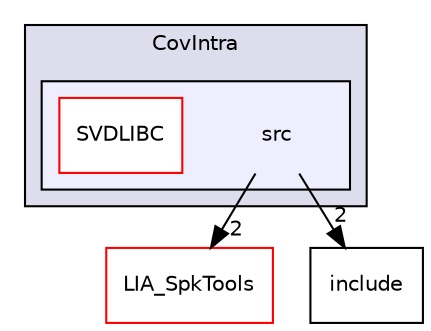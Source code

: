 digraph "LIA_SpkDet/CovIntra/src" {
  compound=true
  node [ fontsize="10", fontname="Helvetica"];
  edge [ labelfontsize="10", labelfontname="Helvetica"];
  subgraph clusterdir_98060030ec73d8db99cf3fda6aef23a7 {
    graph [ bgcolor="#ddddee", pencolor="black", label="CovIntra" fontname="Helvetica", fontsize="10", URL="dir_98060030ec73d8db99cf3fda6aef23a7.html"]
  subgraph clusterdir_4b9020e708847563183ac4b7383d8b7c {
    graph [ bgcolor="#eeeeff", pencolor="black", label="" URL="dir_4b9020e708847563183ac4b7383d8b7c.html"];
    dir_4b9020e708847563183ac4b7383d8b7c [shape=plaintext label="src"];
    dir_abb1b78ba01fe40a0e46c51462abfb88 [shape=box label="SVDLIBC" color="red" fillcolor="white" style="filled" URL="dir_abb1b78ba01fe40a0e46c51462abfb88.html"];
  }
  }
  dir_7b9f40c7474acebf25e66f966c5b9c6a [shape=box label="LIA_SpkTools" fillcolor="white" style="filled" color="red" URL="dir_7b9f40c7474acebf25e66f966c5b9c6a.html"];
  dir_239987e11207276ddffe55827ab05705 [shape=box label="include" URL="dir_239987e11207276ddffe55827ab05705.html"];
  dir_4b9020e708847563183ac4b7383d8b7c->dir_7b9f40c7474acebf25e66f966c5b9c6a [headlabel="2", labeldistance=1.5 headhref="dir_000049_000110.html"];
  dir_4b9020e708847563183ac4b7383d8b7c->dir_239987e11207276ddffe55827ab05705 [headlabel="2", labeldistance=1.5 headhref="dir_000049_000048.html"];
}
